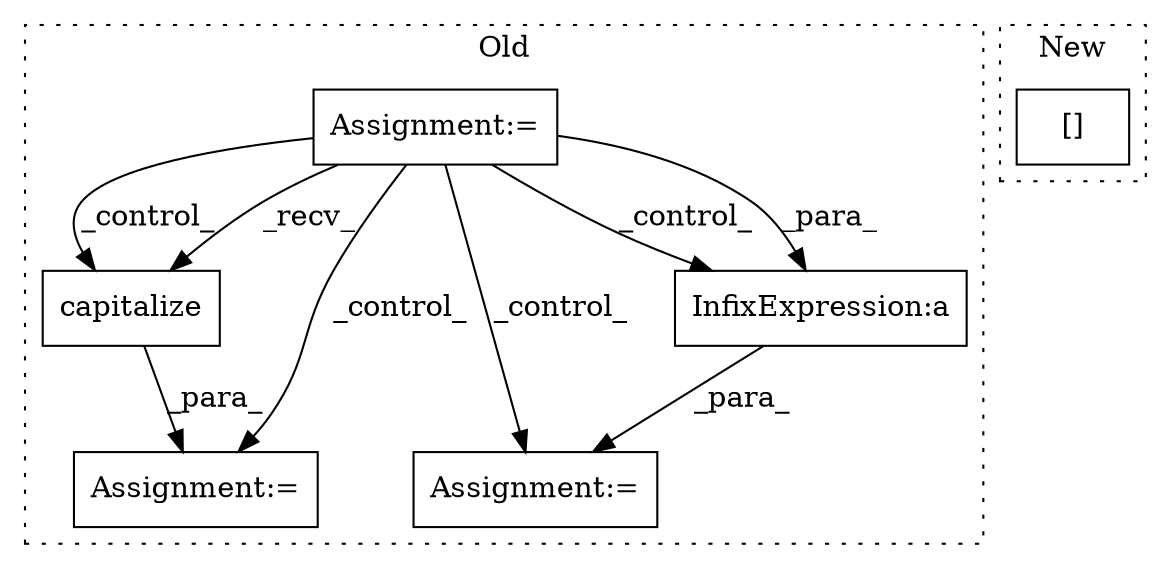 digraph G {
subgraph cluster0 {
1 [label="capitalize" a="32" s="6732" l="12" shape="box"];
3 [label="Assignment:=" a="7" s="6479,6563" l="57,2" shape="box"];
4 [label="Assignment:=" a="7" s="6643" l="1" shape="box"];
5 [label="InfixExpression:a" a="27" s="6664" l="3" shape="box"];
6 [label="Assignment:=" a="7" s="6725" l="1" shape="box"];
label = "Old";
style="dotted";
}
subgraph cluster1 {
2 [label="[]" a="2" s="21089,21113" l="6,1" shape="box"];
label = "New";
style="dotted";
}
1 -> 6 [label="_para_"];
3 -> 1 [label="_control_"];
3 -> 6 [label="_control_"];
3 -> 5 [label="_control_"];
3 -> 1 [label="_recv_"];
3 -> 5 [label="_para_"];
3 -> 4 [label="_control_"];
5 -> 4 [label="_para_"];
}